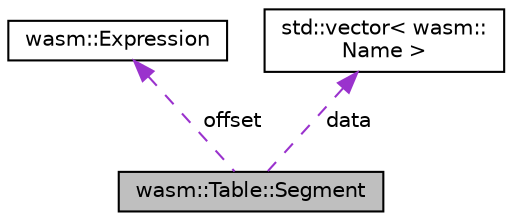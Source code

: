 digraph "wasm::Table::Segment"
{
  edge [fontname="Helvetica",fontsize="10",labelfontname="Helvetica",labelfontsize="10"];
  node [fontname="Helvetica",fontsize="10",shape=record];
  Node1 [label="wasm::Table::Segment",height=0.2,width=0.4,color="black", fillcolor="grey75", style="filled", fontcolor="black"];
  Node2 -> Node1 [dir="back",color="darkorchid3",fontsize="10",style="dashed",label=" offset" ];
  Node2 [label="wasm::Expression",height=0.2,width=0.4,color="black", fillcolor="white", style="filled",URL="$classwasm_1_1_expression.html"];
  Node3 -> Node1 [dir="back",color="darkorchid3",fontsize="10",style="dashed",label=" data" ];
  Node3 [label="std::vector\< wasm::\lName \>",height=0.2,width=0.4,color="black", fillcolor="white", style="filled",URL="$classstd_1_1vector.html"];
}
